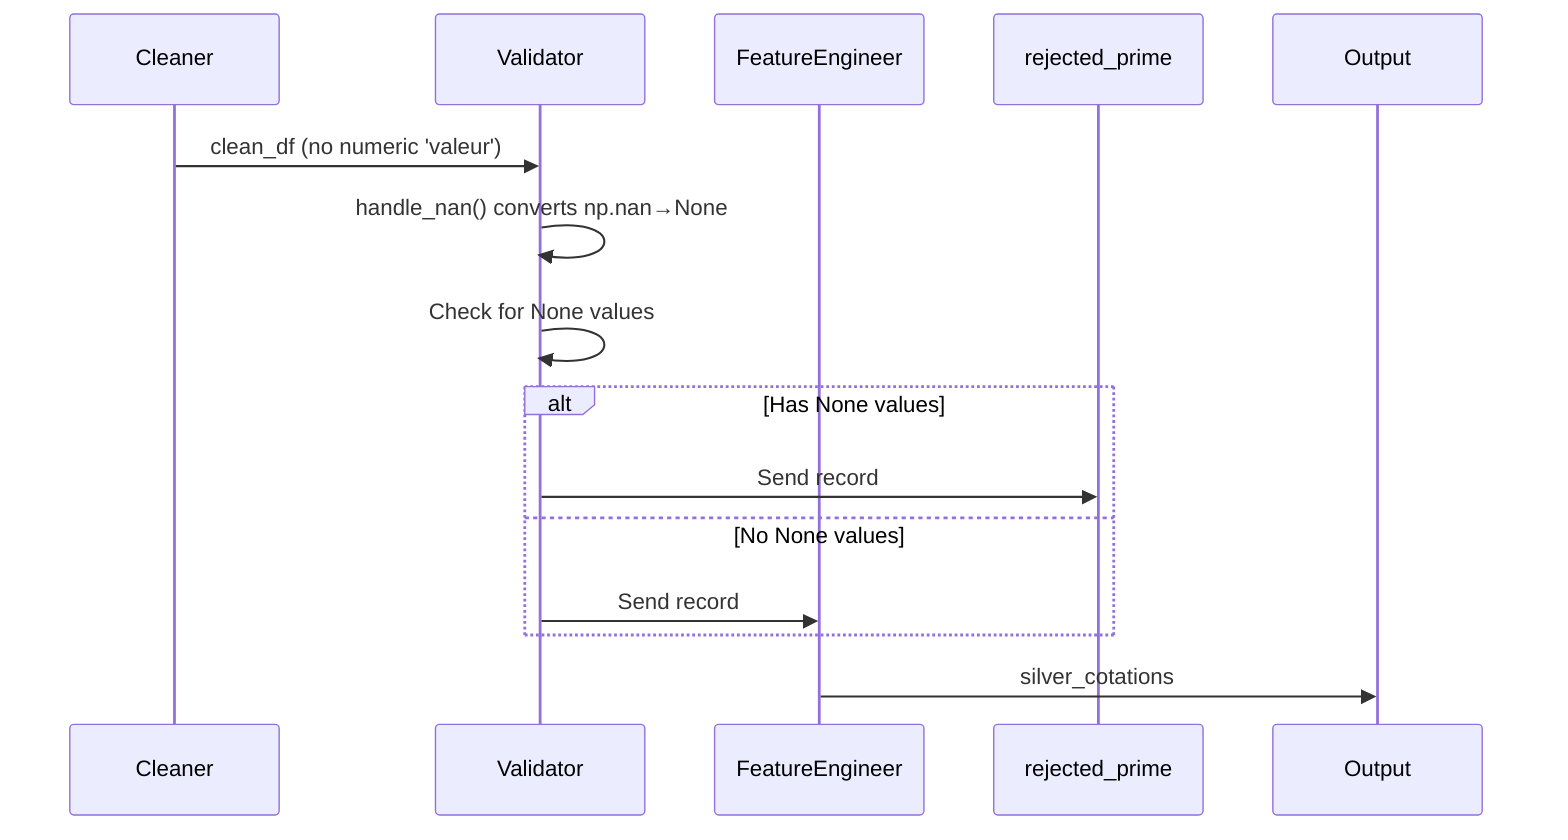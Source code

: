sequenceDiagram
    participant Cleaner
    participant Validator
    participant FeatureEngineer
    
    Cleaner->>Validator: clean_df (no numeric 'valeur')
    Validator->>Validator: handle_nan() converts np.nan→None
    Validator->>Validator: Check for None values
    alt Has None values
        Validator->>rejected_prime: Send record
    else No None values
        Validator->>FeatureEngineer: Send record
    end
    FeatureEngineer->>Output: silver_cotations